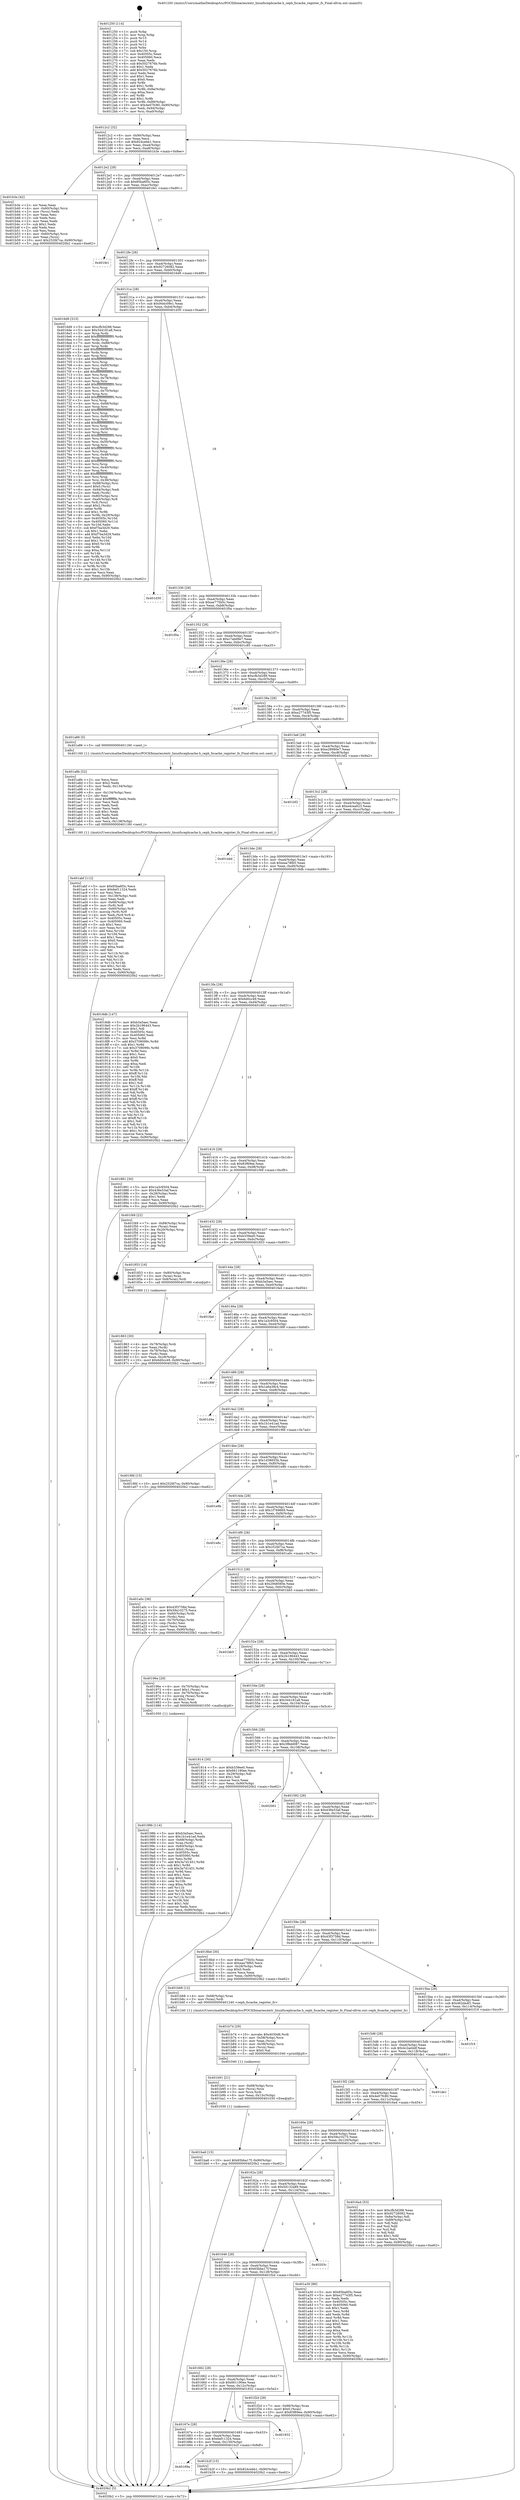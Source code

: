 digraph "0x401250" {
  label = "0x401250 (/mnt/c/Users/mathe/Desktop/tcc/POCII/binaries/extr_linuxfscephcache.h_ceph_fscache_register_fs_Final-ollvm.out::main(0))"
  labelloc = "t"
  node[shape=record]

  Entry [label="",width=0.3,height=0.3,shape=circle,fillcolor=black,style=filled]
  "0x4012c2" [label="{
     0x4012c2 [32]\l
     | [instrs]\l
     &nbsp;&nbsp;0x4012c2 \<+6\>: mov -0x90(%rbp),%eax\l
     &nbsp;&nbsp;0x4012c8 \<+2\>: mov %eax,%ecx\l
     &nbsp;&nbsp;0x4012ca \<+6\>: sub $0x824cebb1,%ecx\l
     &nbsp;&nbsp;0x4012d0 \<+6\>: mov %eax,-0xa4(%rbp)\l
     &nbsp;&nbsp;0x4012d6 \<+6\>: mov %ecx,-0xa8(%rbp)\l
     &nbsp;&nbsp;0x4012dc \<+6\>: je 0000000000401b3e \<main+0x8ee\>\l
  }"]
  "0x401b3e" [label="{
     0x401b3e [42]\l
     | [instrs]\l
     &nbsp;&nbsp;0x401b3e \<+2\>: xor %eax,%eax\l
     &nbsp;&nbsp;0x401b40 \<+4\>: mov -0x60(%rbp),%rcx\l
     &nbsp;&nbsp;0x401b44 \<+2\>: mov (%rcx),%edx\l
     &nbsp;&nbsp;0x401b46 \<+2\>: mov %eax,%esi\l
     &nbsp;&nbsp;0x401b48 \<+2\>: sub %edx,%esi\l
     &nbsp;&nbsp;0x401b4a \<+2\>: mov %eax,%edx\l
     &nbsp;&nbsp;0x401b4c \<+3\>: sub $0x1,%edx\l
     &nbsp;&nbsp;0x401b4f \<+2\>: add %edx,%esi\l
     &nbsp;&nbsp;0x401b51 \<+2\>: sub %esi,%eax\l
     &nbsp;&nbsp;0x401b53 \<+4\>: mov -0x60(%rbp),%rcx\l
     &nbsp;&nbsp;0x401b57 \<+2\>: mov %eax,(%rcx)\l
     &nbsp;&nbsp;0x401b59 \<+10\>: movl $0x252fd7ca,-0x90(%rbp)\l
     &nbsp;&nbsp;0x401b63 \<+5\>: jmp 00000000004020b2 \<main+0xe62\>\l
  }"]
  "0x4012e2" [label="{
     0x4012e2 [28]\l
     | [instrs]\l
     &nbsp;&nbsp;0x4012e2 \<+5\>: jmp 00000000004012e7 \<main+0x97\>\l
     &nbsp;&nbsp;0x4012e7 \<+6\>: mov -0xa4(%rbp),%eax\l
     &nbsp;&nbsp;0x4012ed \<+5\>: sub $0x85ba6f3c,%eax\l
     &nbsp;&nbsp;0x4012f2 \<+6\>: mov %eax,-0xac(%rbp)\l
     &nbsp;&nbsp;0x4012f8 \<+6\>: je 0000000000401fe1 \<main+0xd91\>\l
  }"]
  Exit [label="",width=0.3,height=0.3,shape=circle,fillcolor=black,style=filled,peripheries=2]
  "0x401fe1" [label="{
     0x401fe1\l
  }", style=dashed]
  "0x4012fe" [label="{
     0x4012fe [28]\l
     | [instrs]\l
     &nbsp;&nbsp;0x4012fe \<+5\>: jmp 0000000000401303 \<main+0xb3\>\l
     &nbsp;&nbsp;0x401303 \<+6\>: mov -0xa4(%rbp),%eax\l
     &nbsp;&nbsp;0x401309 \<+5\>: sub $0x92726082,%eax\l
     &nbsp;&nbsp;0x40130e \<+6\>: mov %eax,-0xb0(%rbp)\l
     &nbsp;&nbsp;0x401314 \<+6\>: je 00000000004016d9 \<main+0x489\>\l
  }"]
  "0x401ba6" [label="{
     0x401ba6 [15]\l
     | [instrs]\l
     &nbsp;&nbsp;0x401ba6 \<+10\>: movl $0x65bba17f,-0x90(%rbp)\l
     &nbsp;&nbsp;0x401bb0 \<+5\>: jmp 00000000004020b2 \<main+0xe62\>\l
  }"]
  "0x4016d9" [label="{
     0x4016d9 [315]\l
     | [instrs]\l
     &nbsp;&nbsp;0x4016d9 \<+5\>: mov $0xcfb3d288,%eax\l
     &nbsp;&nbsp;0x4016de \<+5\>: mov $0x344181a8,%ecx\l
     &nbsp;&nbsp;0x4016e3 \<+3\>: mov %rsp,%rdx\l
     &nbsp;&nbsp;0x4016e6 \<+4\>: add $0xfffffffffffffff0,%rdx\l
     &nbsp;&nbsp;0x4016ea \<+3\>: mov %rdx,%rsp\l
     &nbsp;&nbsp;0x4016ed \<+7\>: mov %rdx,-0x88(%rbp)\l
     &nbsp;&nbsp;0x4016f4 \<+3\>: mov %rsp,%rdx\l
     &nbsp;&nbsp;0x4016f7 \<+4\>: add $0xfffffffffffffff0,%rdx\l
     &nbsp;&nbsp;0x4016fb \<+3\>: mov %rdx,%rsp\l
     &nbsp;&nbsp;0x4016fe \<+3\>: mov %rsp,%rsi\l
     &nbsp;&nbsp;0x401701 \<+4\>: add $0xfffffffffffffff0,%rsi\l
     &nbsp;&nbsp;0x401705 \<+3\>: mov %rsi,%rsp\l
     &nbsp;&nbsp;0x401708 \<+4\>: mov %rsi,-0x80(%rbp)\l
     &nbsp;&nbsp;0x40170c \<+3\>: mov %rsp,%rsi\l
     &nbsp;&nbsp;0x40170f \<+4\>: add $0xfffffffffffffff0,%rsi\l
     &nbsp;&nbsp;0x401713 \<+3\>: mov %rsi,%rsp\l
     &nbsp;&nbsp;0x401716 \<+4\>: mov %rsi,-0x78(%rbp)\l
     &nbsp;&nbsp;0x40171a \<+3\>: mov %rsp,%rsi\l
     &nbsp;&nbsp;0x40171d \<+4\>: add $0xfffffffffffffff0,%rsi\l
     &nbsp;&nbsp;0x401721 \<+3\>: mov %rsi,%rsp\l
     &nbsp;&nbsp;0x401724 \<+4\>: mov %rsi,-0x70(%rbp)\l
     &nbsp;&nbsp;0x401728 \<+3\>: mov %rsp,%rsi\l
     &nbsp;&nbsp;0x40172b \<+4\>: add $0xfffffffffffffff0,%rsi\l
     &nbsp;&nbsp;0x40172f \<+3\>: mov %rsi,%rsp\l
     &nbsp;&nbsp;0x401732 \<+4\>: mov %rsi,-0x68(%rbp)\l
     &nbsp;&nbsp;0x401736 \<+3\>: mov %rsp,%rsi\l
     &nbsp;&nbsp;0x401739 \<+4\>: add $0xfffffffffffffff0,%rsi\l
     &nbsp;&nbsp;0x40173d \<+3\>: mov %rsi,%rsp\l
     &nbsp;&nbsp;0x401740 \<+4\>: mov %rsi,-0x60(%rbp)\l
     &nbsp;&nbsp;0x401744 \<+3\>: mov %rsp,%rsi\l
     &nbsp;&nbsp;0x401747 \<+4\>: add $0xfffffffffffffff0,%rsi\l
     &nbsp;&nbsp;0x40174b \<+3\>: mov %rsi,%rsp\l
     &nbsp;&nbsp;0x40174e \<+4\>: mov %rsi,-0x58(%rbp)\l
     &nbsp;&nbsp;0x401752 \<+3\>: mov %rsp,%rsi\l
     &nbsp;&nbsp;0x401755 \<+4\>: add $0xfffffffffffffff0,%rsi\l
     &nbsp;&nbsp;0x401759 \<+3\>: mov %rsi,%rsp\l
     &nbsp;&nbsp;0x40175c \<+4\>: mov %rsi,-0x50(%rbp)\l
     &nbsp;&nbsp;0x401760 \<+3\>: mov %rsp,%rsi\l
     &nbsp;&nbsp;0x401763 \<+4\>: add $0xfffffffffffffff0,%rsi\l
     &nbsp;&nbsp;0x401767 \<+3\>: mov %rsi,%rsp\l
     &nbsp;&nbsp;0x40176a \<+4\>: mov %rsi,-0x48(%rbp)\l
     &nbsp;&nbsp;0x40176e \<+3\>: mov %rsp,%rsi\l
     &nbsp;&nbsp;0x401771 \<+4\>: add $0xfffffffffffffff0,%rsi\l
     &nbsp;&nbsp;0x401775 \<+3\>: mov %rsi,%rsp\l
     &nbsp;&nbsp;0x401778 \<+4\>: mov %rsi,-0x40(%rbp)\l
     &nbsp;&nbsp;0x40177c \<+3\>: mov %rsp,%rsi\l
     &nbsp;&nbsp;0x40177f \<+4\>: add $0xfffffffffffffff0,%rsi\l
     &nbsp;&nbsp;0x401783 \<+3\>: mov %rsi,%rsp\l
     &nbsp;&nbsp;0x401786 \<+4\>: mov %rsi,-0x38(%rbp)\l
     &nbsp;&nbsp;0x40178a \<+7\>: mov -0x88(%rbp),%rsi\l
     &nbsp;&nbsp;0x401791 \<+6\>: movl $0x0,(%rsi)\l
     &nbsp;&nbsp;0x401797 \<+6\>: mov -0x94(%rbp),%edi\l
     &nbsp;&nbsp;0x40179d \<+2\>: mov %edi,(%rdx)\l
     &nbsp;&nbsp;0x40179f \<+4\>: mov -0x80(%rbp),%rsi\l
     &nbsp;&nbsp;0x4017a3 \<+7\>: mov -0xa0(%rbp),%r8\l
     &nbsp;&nbsp;0x4017aa \<+3\>: mov %r8,(%rsi)\l
     &nbsp;&nbsp;0x4017ad \<+3\>: cmpl $0x2,(%rdx)\l
     &nbsp;&nbsp;0x4017b0 \<+4\>: setne %r9b\l
     &nbsp;&nbsp;0x4017b4 \<+4\>: and $0x1,%r9b\l
     &nbsp;&nbsp;0x4017b8 \<+4\>: mov %r9b,-0x29(%rbp)\l
     &nbsp;&nbsp;0x4017bc \<+8\>: mov 0x40505c,%r10d\l
     &nbsp;&nbsp;0x4017c4 \<+8\>: mov 0x405060,%r11d\l
     &nbsp;&nbsp;0x4017cc \<+3\>: mov %r10d,%ebx\l
     &nbsp;&nbsp;0x4017cf \<+6\>: sub $0xf7ba3d29,%ebx\l
     &nbsp;&nbsp;0x4017d5 \<+3\>: sub $0x1,%ebx\l
     &nbsp;&nbsp;0x4017d8 \<+6\>: add $0xf7ba3d29,%ebx\l
     &nbsp;&nbsp;0x4017de \<+4\>: imul %ebx,%r10d\l
     &nbsp;&nbsp;0x4017e2 \<+4\>: and $0x1,%r10d\l
     &nbsp;&nbsp;0x4017e6 \<+4\>: cmp $0x0,%r10d\l
     &nbsp;&nbsp;0x4017ea \<+4\>: sete %r9b\l
     &nbsp;&nbsp;0x4017ee \<+4\>: cmp $0xa,%r11d\l
     &nbsp;&nbsp;0x4017f2 \<+4\>: setl %r14b\l
     &nbsp;&nbsp;0x4017f6 \<+3\>: mov %r9b,%r15b\l
     &nbsp;&nbsp;0x4017f9 \<+3\>: and %r14b,%r15b\l
     &nbsp;&nbsp;0x4017fc \<+3\>: xor %r14b,%r9b\l
     &nbsp;&nbsp;0x4017ff \<+3\>: or %r9b,%r15b\l
     &nbsp;&nbsp;0x401802 \<+4\>: test $0x1,%r15b\l
     &nbsp;&nbsp;0x401806 \<+3\>: cmovne %ecx,%eax\l
     &nbsp;&nbsp;0x401809 \<+6\>: mov %eax,-0x90(%rbp)\l
     &nbsp;&nbsp;0x40180f \<+5\>: jmp 00000000004020b2 \<main+0xe62\>\l
  }"]
  "0x40131a" [label="{
     0x40131a [28]\l
     | [instrs]\l
     &nbsp;&nbsp;0x40131a \<+5\>: jmp 000000000040131f \<main+0xcf\>\l
     &nbsp;&nbsp;0x40131f \<+6\>: mov -0xa4(%rbp),%eax\l
     &nbsp;&nbsp;0x401325 \<+5\>: sub $0x944c09e1,%eax\l
     &nbsp;&nbsp;0x40132a \<+6\>: mov %eax,-0xb4(%rbp)\l
     &nbsp;&nbsp;0x401330 \<+6\>: je 0000000000401d30 \<main+0xae0\>\l
  }"]
  "0x401b91" [label="{
     0x401b91 [21]\l
     | [instrs]\l
     &nbsp;&nbsp;0x401b91 \<+4\>: mov -0x68(%rbp),%rcx\l
     &nbsp;&nbsp;0x401b95 \<+3\>: mov (%rcx),%rcx\l
     &nbsp;&nbsp;0x401b98 \<+3\>: mov %rcx,%rdi\l
     &nbsp;&nbsp;0x401b9b \<+6\>: mov %eax,-0x13c(%rbp)\l
     &nbsp;&nbsp;0x401ba1 \<+5\>: call 0000000000401030 \<free@plt\>\l
     | [calls]\l
     &nbsp;&nbsp;0x401030 \{1\} (unknown)\l
  }"]
  "0x401d30" [label="{
     0x401d30\l
  }", style=dashed]
  "0x401336" [label="{
     0x401336 [28]\l
     | [instrs]\l
     &nbsp;&nbsp;0x401336 \<+5\>: jmp 000000000040133b \<main+0xeb\>\l
     &nbsp;&nbsp;0x40133b \<+6\>: mov -0xa4(%rbp),%eax\l
     &nbsp;&nbsp;0x401341 \<+5\>: sub $0xae775b5c,%eax\l
     &nbsp;&nbsp;0x401346 \<+6\>: mov %eax,-0xb8(%rbp)\l
     &nbsp;&nbsp;0x40134c \<+6\>: je 0000000000401f0a \<main+0xcba\>\l
  }"]
  "0x401b74" [label="{
     0x401b74 [29]\l
     | [instrs]\l
     &nbsp;&nbsp;0x401b74 \<+10\>: movabs $0x4030d6,%rdi\l
     &nbsp;&nbsp;0x401b7e \<+4\>: mov -0x58(%rbp),%rcx\l
     &nbsp;&nbsp;0x401b82 \<+2\>: mov %eax,(%rcx)\l
     &nbsp;&nbsp;0x401b84 \<+4\>: mov -0x58(%rbp),%rcx\l
     &nbsp;&nbsp;0x401b88 \<+2\>: mov (%rcx),%esi\l
     &nbsp;&nbsp;0x401b8a \<+2\>: mov $0x0,%al\l
     &nbsp;&nbsp;0x401b8c \<+5\>: call 0000000000401040 \<printf@plt\>\l
     | [calls]\l
     &nbsp;&nbsp;0x401040 \{1\} (unknown)\l
  }"]
  "0x401f0a" [label="{
     0x401f0a\l
  }", style=dashed]
  "0x401352" [label="{
     0x401352 [28]\l
     | [instrs]\l
     &nbsp;&nbsp;0x401352 \<+5\>: jmp 0000000000401357 \<main+0x107\>\l
     &nbsp;&nbsp;0x401357 \<+6\>: mov -0xa4(%rbp),%eax\l
     &nbsp;&nbsp;0x40135d \<+5\>: sub $0xc7abd9e7,%eax\l
     &nbsp;&nbsp;0x401362 \<+6\>: mov %eax,-0xbc(%rbp)\l
     &nbsp;&nbsp;0x401368 \<+6\>: je 0000000000401c85 \<main+0xa35\>\l
  }"]
  "0x40169a" [label="{
     0x40169a\l
  }", style=dashed]
  "0x401c85" [label="{
     0x401c85\l
  }", style=dashed]
  "0x40136e" [label="{
     0x40136e [28]\l
     | [instrs]\l
     &nbsp;&nbsp;0x40136e \<+5\>: jmp 0000000000401373 \<main+0x123\>\l
     &nbsp;&nbsp;0x401373 \<+6\>: mov -0xa4(%rbp),%eax\l
     &nbsp;&nbsp;0x401379 \<+5\>: sub $0xcfb3d288,%eax\l
     &nbsp;&nbsp;0x40137e \<+6\>: mov %eax,-0xc0(%rbp)\l
     &nbsp;&nbsp;0x401384 \<+6\>: je 0000000000401f5f \<main+0xd0f\>\l
  }"]
  "0x401b2f" [label="{
     0x401b2f [15]\l
     | [instrs]\l
     &nbsp;&nbsp;0x401b2f \<+10\>: movl $0x824cebb1,-0x90(%rbp)\l
     &nbsp;&nbsp;0x401b39 \<+5\>: jmp 00000000004020b2 \<main+0xe62\>\l
  }"]
  "0x401f5f" [label="{
     0x401f5f\l
  }", style=dashed]
  "0x40138a" [label="{
     0x40138a [28]\l
     | [instrs]\l
     &nbsp;&nbsp;0x40138a \<+5\>: jmp 000000000040138f \<main+0x13f\>\l
     &nbsp;&nbsp;0x40138f \<+6\>: mov -0xa4(%rbp),%eax\l
     &nbsp;&nbsp;0x401395 \<+5\>: sub $0xe27743f5,%eax\l
     &nbsp;&nbsp;0x40139a \<+6\>: mov %eax,-0xc4(%rbp)\l
     &nbsp;&nbsp;0x4013a0 \<+6\>: je 0000000000401a86 \<main+0x836\>\l
  }"]
  "0x40167e" [label="{
     0x40167e [28]\l
     | [instrs]\l
     &nbsp;&nbsp;0x40167e \<+5\>: jmp 0000000000401683 \<main+0x433\>\l
     &nbsp;&nbsp;0x401683 \<+6\>: mov -0xa4(%rbp),%eax\l
     &nbsp;&nbsp;0x401689 \<+5\>: sub $0x6ef11324,%eax\l
     &nbsp;&nbsp;0x40168e \<+6\>: mov %eax,-0x130(%rbp)\l
     &nbsp;&nbsp;0x401694 \<+6\>: je 0000000000401b2f \<main+0x8df\>\l
  }"]
  "0x401a86" [label="{
     0x401a86 [5]\l
     | [instrs]\l
     &nbsp;&nbsp;0x401a86 \<+5\>: call 0000000000401160 \<next_i\>\l
     | [calls]\l
     &nbsp;&nbsp;0x401160 \{1\} (/mnt/c/Users/mathe/Desktop/tcc/POCII/binaries/extr_linuxfscephcache.h_ceph_fscache_register_fs_Final-ollvm.out::next_i)\l
  }"]
  "0x4013a6" [label="{
     0x4013a6 [28]\l
     | [instrs]\l
     &nbsp;&nbsp;0x4013a6 \<+5\>: jmp 00000000004013ab \<main+0x15b\>\l
     &nbsp;&nbsp;0x4013ab \<+6\>: mov -0xa4(%rbp),%eax\l
     &nbsp;&nbsp;0x4013b1 \<+5\>: sub $0xe28980e7,%eax\l
     &nbsp;&nbsp;0x4013b6 \<+6\>: mov %eax,-0xc8(%rbp)\l
     &nbsp;&nbsp;0x4013bc \<+6\>: je 0000000000401bf2 \<main+0x9a2\>\l
  }"]
  "0x401832" [label="{
     0x401832\l
  }", style=dashed]
  "0x401bf2" [label="{
     0x401bf2\l
  }", style=dashed]
  "0x4013c2" [label="{
     0x4013c2 [28]\l
     | [instrs]\l
     &nbsp;&nbsp;0x4013c2 \<+5\>: jmp 00000000004013c7 \<main+0x177\>\l
     &nbsp;&nbsp;0x4013c7 \<+6\>: mov -0xa4(%rbp),%eax\l
     &nbsp;&nbsp;0x4013cd \<+5\>: sub $0xe4cea623,%eax\l
     &nbsp;&nbsp;0x4013d2 \<+6\>: mov %eax,-0xcc(%rbp)\l
     &nbsp;&nbsp;0x4013d8 \<+6\>: je 0000000000401ebd \<main+0xc6d\>\l
  }"]
  "0x401662" [label="{
     0x401662 [28]\l
     | [instrs]\l
     &nbsp;&nbsp;0x401662 \<+5\>: jmp 0000000000401667 \<main+0x417\>\l
     &nbsp;&nbsp;0x401667 \<+6\>: mov -0xa4(%rbp),%eax\l
     &nbsp;&nbsp;0x40166d \<+5\>: sub $0x661190ee,%eax\l
     &nbsp;&nbsp;0x401672 \<+6\>: mov %eax,-0x12c(%rbp)\l
     &nbsp;&nbsp;0x401678 \<+6\>: je 0000000000401832 \<main+0x5e2\>\l
  }"]
  "0x401ebd" [label="{
     0x401ebd\l
  }", style=dashed]
  "0x4013de" [label="{
     0x4013de [28]\l
     | [instrs]\l
     &nbsp;&nbsp;0x4013de \<+5\>: jmp 00000000004013e3 \<main+0x193\>\l
     &nbsp;&nbsp;0x4013e3 \<+6\>: mov -0xa4(%rbp),%eax\l
     &nbsp;&nbsp;0x4013e9 \<+5\>: sub $0xeaa78fb5,%eax\l
     &nbsp;&nbsp;0x4013ee \<+6\>: mov %eax,-0xd0(%rbp)\l
     &nbsp;&nbsp;0x4013f4 \<+6\>: je 00000000004018db \<main+0x68b\>\l
  }"]
  "0x401f2d" [label="{
     0x401f2d [28]\l
     | [instrs]\l
     &nbsp;&nbsp;0x401f2d \<+7\>: mov -0x88(%rbp),%rax\l
     &nbsp;&nbsp;0x401f34 \<+6\>: movl $0x0,(%rax)\l
     &nbsp;&nbsp;0x401f3a \<+10\>: movl $0x83f69ee,-0x90(%rbp)\l
     &nbsp;&nbsp;0x401f44 \<+5\>: jmp 00000000004020b2 \<main+0xe62\>\l
  }"]
  "0x4018db" [label="{
     0x4018db [147]\l
     | [instrs]\l
     &nbsp;&nbsp;0x4018db \<+5\>: mov $0xb3a5aec,%eax\l
     &nbsp;&nbsp;0x4018e0 \<+5\>: mov $0x2b196443,%ecx\l
     &nbsp;&nbsp;0x4018e5 \<+2\>: mov $0x1,%dl\l
     &nbsp;&nbsp;0x4018e7 \<+7\>: mov 0x40505c,%esi\l
     &nbsp;&nbsp;0x4018ee \<+7\>: mov 0x405060,%edi\l
     &nbsp;&nbsp;0x4018f5 \<+3\>: mov %esi,%r8d\l
     &nbsp;&nbsp;0x4018f8 \<+7\>: add $0x3708099c,%r8d\l
     &nbsp;&nbsp;0x4018ff \<+4\>: sub $0x1,%r8d\l
     &nbsp;&nbsp;0x401903 \<+7\>: sub $0x3708099c,%r8d\l
     &nbsp;&nbsp;0x40190a \<+4\>: imul %r8d,%esi\l
     &nbsp;&nbsp;0x40190e \<+3\>: and $0x1,%esi\l
     &nbsp;&nbsp;0x401911 \<+3\>: cmp $0x0,%esi\l
     &nbsp;&nbsp;0x401914 \<+4\>: sete %r9b\l
     &nbsp;&nbsp;0x401918 \<+3\>: cmp $0xa,%edi\l
     &nbsp;&nbsp;0x40191b \<+4\>: setl %r10b\l
     &nbsp;&nbsp;0x40191f \<+3\>: mov %r9b,%r11b\l
     &nbsp;&nbsp;0x401922 \<+4\>: xor $0xff,%r11b\l
     &nbsp;&nbsp;0x401926 \<+3\>: mov %r10b,%bl\l
     &nbsp;&nbsp;0x401929 \<+3\>: xor $0xff,%bl\l
     &nbsp;&nbsp;0x40192c \<+3\>: xor $0x1,%dl\l
     &nbsp;&nbsp;0x40192f \<+3\>: mov %r11b,%r14b\l
     &nbsp;&nbsp;0x401932 \<+4\>: and $0xff,%r14b\l
     &nbsp;&nbsp;0x401936 \<+3\>: and %dl,%r9b\l
     &nbsp;&nbsp;0x401939 \<+3\>: mov %bl,%r15b\l
     &nbsp;&nbsp;0x40193c \<+4\>: and $0xff,%r15b\l
     &nbsp;&nbsp;0x401940 \<+3\>: and %dl,%r10b\l
     &nbsp;&nbsp;0x401943 \<+3\>: or %r9b,%r14b\l
     &nbsp;&nbsp;0x401946 \<+3\>: or %r10b,%r15b\l
     &nbsp;&nbsp;0x401949 \<+3\>: xor %r15b,%r14b\l
     &nbsp;&nbsp;0x40194c \<+3\>: or %bl,%r11b\l
     &nbsp;&nbsp;0x40194f \<+4\>: xor $0xff,%r11b\l
     &nbsp;&nbsp;0x401953 \<+3\>: or $0x1,%dl\l
     &nbsp;&nbsp;0x401956 \<+3\>: and %dl,%r11b\l
     &nbsp;&nbsp;0x401959 \<+3\>: or %r11b,%r14b\l
     &nbsp;&nbsp;0x40195c \<+4\>: test $0x1,%r14b\l
     &nbsp;&nbsp;0x401960 \<+3\>: cmovne %ecx,%eax\l
     &nbsp;&nbsp;0x401963 \<+6\>: mov %eax,-0x90(%rbp)\l
     &nbsp;&nbsp;0x401969 \<+5\>: jmp 00000000004020b2 \<main+0xe62\>\l
  }"]
  "0x4013fa" [label="{
     0x4013fa [28]\l
     | [instrs]\l
     &nbsp;&nbsp;0x4013fa \<+5\>: jmp 00000000004013ff \<main+0x1af\>\l
     &nbsp;&nbsp;0x4013ff \<+6\>: mov -0xa4(%rbp),%eax\l
     &nbsp;&nbsp;0x401405 \<+5\>: sub $0x6d0cc49,%eax\l
     &nbsp;&nbsp;0x40140a \<+6\>: mov %eax,-0xd4(%rbp)\l
     &nbsp;&nbsp;0x401410 \<+6\>: je 0000000000401881 \<main+0x631\>\l
  }"]
  "0x401646" [label="{
     0x401646 [28]\l
     | [instrs]\l
     &nbsp;&nbsp;0x401646 \<+5\>: jmp 000000000040164b \<main+0x3fb\>\l
     &nbsp;&nbsp;0x40164b \<+6\>: mov -0xa4(%rbp),%eax\l
     &nbsp;&nbsp;0x401651 \<+5\>: sub $0x65bba17f,%eax\l
     &nbsp;&nbsp;0x401656 \<+6\>: mov %eax,-0x128(%rbp)\l
     &nbsp;&nbsp;0x40165c \<+6\>: je 0000000000401f2d \<main+0xcdd\>\l
  }"]
  "0x401881" [label="{
     0x401881 [30]\l
     | [instrs]\l
     &nbsp;&nbsp;0x401881 \<+5\>: mov $0x1a3c9504,%eax\l
     &nbsp;&nbsp;0x401886 \<+5\>: mov $0x436e53af,%ecx\l
     &nbsp;&nbsp;0x40188b \<+3\>: mov -0x28(%rbp),%edx\l
     &nbsp;&nbsp;0x40188e \<+3\>: cmp $0x1,%edx\l
     &nbsp;&nbsp;0x401891 \<+3\>: cmovl %ecx,%eax\l
     &nbsp;&nbsp;0x401894 \<+6\>: mov %eax,-0x90(%rbp)\l
     &nbsp;&nbsp;0x40189a \<+5\>: jmp 00000000004020b2 \<main+0xe62\>\l
  }"]
  "0x401416" [label="{
     0x401416 [28]\l
     | [instrs]\l
     &nbsp;&nbsp;0x401416 \<+5\>: jmp 000000000040141b \<main+0x1cb\>\l
     &nbsp;&nbsp;0x40141b \<+6\>: mov -0xa4(%rbp),%eax\l
     &nbsp;&nbsp;0x401421 \<+5\>: sub $0x83f69ee,%eax\l
     &nbsp;&nbsp;0x401426 \<+6\>: mov %eax,-0xd8(%rbp)\l
     &nbsp;&nbsp;0x40142c \<+6\>: je 0000000000401f49 \<main+0xcf9\>\l
  }"]
  "0x40203c" [label="{
     0x40203c\l
  }", style=dashed]
  "0x401f49" [label="{
     0x401f49 [22]\l
     | [instrs]\l
     &nbsp;&nbsp;0x401f49 \<+7\>: mov -0x88(%rbp),%rax\l
     &nbsp;&nbsp;0x401f50 \<+2\>: mov (%rax),%eax\l
     &nbsp;&nbsp;0x401f52 \<+4\>: lea -0x20(%rbp),%rsp\l
     &nbsp;&nbsp;0x401f56 \<+1\>: pop %rbx\l
     &nbsp;&nbsp;0x401f57 \<+2\>: pop %r12\l
     &nbsp;&nbsp;0x401f59 \<+2\>: pop %r14\l
     &nbsp;&nbsp;0x401f5b \<+2\>: pop %r15\l
     &nbsp;&nbsp;0x401f5d \<+1\>: pop %rbp\l
     &nbsp;&nbsp;0x401f5e \<+1\>: ret\l
  }"]
  "0x401432" [label="{
     0x401432 [28]\l
     | [instrs]\l
     &nbsp;&nbsp;0x401432 \<+5\>: jmp 0000000000401437 \<main+0x1e7\>\l
     &nbsp;&nbsp;0x401437 \<+6\>: mov -0xa4(%rbp),%eax\l
     &nbsp;&nbsp;0x40143d \<+5\>: sub $0xb339ee0,%eax\l
     &nbsp;&nbsp;0x401442 \<+6\>: mov %eax,-0xdc(%rbp)\l
     &nbsp;&nbsp;0x401448 \<+6\>: je 0000000000401853 \<main+0x603\>\l
  }"]
  "0x401abf" [label="{
     0x401abf [112]\l
     | [instrs]\l
     &nbsp;&nbsp;0x401abf \<+5\>: mov $0x85ba6f3c,%ecx\l
     &nbsp;&nbsp;0x401ac4 \<+5\>: mov $0x6ef11324,%edx\l
     &nbsp;&nbsp;0x401ac9 \<+2\>: xor %esi,%esi\l
     &nbsp;&nbsp;0x401acb \<+6\>: mov -0x138(%rbp),%edi\l
     &nbsp;&nbsp;0x401ad1 \<+3\>: imul %eax,%edi\l
     &nbsp;&nbsp;0x401ad4 \<+4\>: mov -0x68(%rbp),%r8\l
     &nbsp;&nbsp;0x401ad8 \<+3\>: mov (%r8),%r8\l
     &nbsp;&nbsp;0x401adb \<+4\>: mov -0x60(%rbp),%r9\l
     &nbsp;&nbsp;0x401adf \<+3\>: movslq (%r9),%r9\l
     &nbsp;&nbsp;0x401ae2 \<+4\>: mov %edi,(%r8,%r9,4)\l
     &nbsp;&nbsp;0x401ae6 \<+7\>: mov 0x40505c,%eax\l
     &nbsp;&nbsp;0x401aed \<+7\>: mov 0x405060,%edi\l
     &nbsp;&nbsp;0x401af4 \<+3\>: sub $0x1,%esi\l
     &nbsp;&nbsp;0x401af7 \<+3\>: mov %eax,%r10d\l
     &nbsp;&nbsp;0x401afa \<+3\>: add %esi,%r10d\l
     &nbsp;&nbsp;0x401afd \<+4\>: imul %r10d,%eax\l
     &nbsp;&nbsp;0x401b01 \<+3\>: and $0x1,%eax\l
     &nbsp;&nbsp;0x401b04 \<+3\>: cmp $0x0,%eax\l
     &nbsp;&nbsp;0x401b07 \<+4\>: sete %r11b\l
     &nbsp;&nbsp;0x401b0b \<+3\>: cmp $0xa,%edi\l
     &nbsp;&nbsp;0x401b0e \<+3\>: setl %bl\l
     &nbsp;&nbsp;0x401b11 \<+3\>: mov %r11b,%r14b\l
     &nbsp;&nbsp;0x401b14 \<+3\>: and %bl,%r14b\l
     &nbsp;&nbsp;0x401b17 \<+3\>: xor %bl,%r11b\l
     &nbsp;&nbsp;0x401b1a \<+3\>: or %r11b,%r14b\l
     &nbsp;&nbsp;0x401b1d \<+4\>: test $0x1,%r14b\l
     &nbsp;&nbsp;0x401b21 \<+3\>: cmovne %edx,%ecx\l
     &nbsp;&nbsp;0x401b24 \<+6\>: mov %ecx,-0x90(%rbp)\l
     &nbsp;&nbsp;0x401b2a \<+5\>: jmp 00000000004020b2 \<main+0xe62\>\l
  }"]
  "0x401853" [label="{
     0x401853 [16]\l
     | [instrs]\l
     &nbsp;&nbsp;0x401853 \<+4\>: mov -0x80(%rbp),%rax\l
     &nbsp;&nbsp;0x401857 \<+3\>: mov (%rax),%rax\l
     &nbsp;&nbsp;0x40185a \<+4\>: mov 0x8(%rax),%rdi\l
     &nbsp;&nbsp;0x40185e \<+5\>: call 0000000000401060 \<atoi@plt\>\l
     | [calls]\l
     &nbsp;&nbsp;0x401060 \{1\} (unknown)\l
  }"]
  "0x40144e" [label="{
     0x40144e [28]\l
     | [instrs]\l
     &nbsp;&nbsp;0x40144e \<+5\>: jmp 0000000000401453 \<main+0x203\>\l
     &nbsp;&nbsp;0x401453 \<+6\>: mov -0xa4(%rbp),%eax\l
     &nbsp;&nbsp;0x401459 \<+5\>: sub $0xb3a5aec,%eax\l
     &nbsp;&nbsp;0x40145e \<+6\>: mov %eax,-0xe0(%rbp)\l
     &nbsp;&nbsp;0x401464 \<+6\>: je 0000000000401fa4 \<main+0xd54\>\l
  }"]
  "0x401a8b" [label="{
     0x401a8b [52]\l
     | [instrs]\l
     &nbsp;&nbsp;0x401a8b \<+2\>: xor %ecx,%ecx\l
     &nbsp;&nbsp;0x401a8d \<+5\>: mov $0x2,%edx\l
     &nbsp;&nbsp;0x401a92 \<+6\>: mov %edx,-0x134(%rbp)\l
     &nbsp;&nbsp;0x401a98 \<+1\>: cltd\l
     &nbsp;&nbsp;0x401a99 \<+6\>: mov -0x134(%rbp),%esi\l
     &nbsp;&nbsp;0x401a9f \<+2\>: idiv %esi\l
     &nbsp;&nbsp;0x401aa1 \<+6\>: imul $0xfffffffe,%edx,%edx\l
     &nbsp;&nbsp;0x401aa7 \<+2\>: mov %ecx,%edi\l
     &nbsp;&nbsp;0x401aa9 \<+2\>: sub %edx,%edi\l
     &nbsp;&nbsp;0x401aab \<+2\>: mov %ecx,%edx\l
     &nbsp;&nbsp;0x401aad \<+3\>: sub $0x1,%edx\l
     &nbsp;&nbsp;0x401ab0 \<+2\>: add %edx,%edi\l
     &nbsp;&nbsp;0x401ab2 \<+2\>: sub %edi,%ecx\l
     &nbsp;&nbsp;0x401ab4 \<+6\>: mov %ecx,-0x138(%rbp)\l
     &nbsp;&nbsp;0x401aba \<+5\>: call 0000000000401160 \<next_i\>\l
     | [calls]\l
     &nbsp;&nbsp;0x401160 \{1\} (/mnt/c/Users/mathe/Desktop/tcc/POCII/binaries/extr_linuxfscephcache.h_ceph_fscache_register_fs_Final-ollvm.out::next_i)\l
  }"]
  "0x401fa4" [label="{
     0x401fa4\l
  }", style=dashed]
  "0x40146a" [label="{
     0x40146a [28]\l
     | [instrs]\l
     &nbsp;&nbsp;0x40146a \<+5\>: jmp 000000000040146f \<main+0x21f\>\l
     &nbsp;&nbsp;0x40146f \<+6\>: mov -0xa4(%rbp),%eax\l
     &nbsp;&nbsp;0x401475 \<+5\>: sub $0x1a3c9504,%eax\l
     &nbsp;&nbsp;0x40147a \<+6\>: mov %eax,-0xe4(%rbp)\l
     &nbsp;&nbsp;0x401480 \<+6\>: je 000000000040189f \<main+0x64f\>\l
  }"]
  "0x40162a" [label="{
     0x40162a [28]\l
     | [instrs]\l
     &nbsp;&nbsp;0x40162a \<+5\>: jmp 000000000040162f \<main+0x3df\>\l
     &nbsp;&nbsp;0x40162f \<+6\>: mov -0xa4(%rbp),%eax\l
     &nbsp;&nbsp;0x401635 \<+5\>: sub $0x5d132a89,%eax\l
     &nbsp;&nbsp;0x40163a \<+6\>: mov %eax,-0x124(%rbp)\l
     &nbsp;&nbsp;0x401640 \<+6\>: je 000000000040203c \<main+0xdec\>\l
  }"]
  "0x40189f" [label="{
     0x40189f\l
  }", style=dashed]
  "0x401486" [label="{
     0x401486 [28]\l
     | [instrs]\l
     &nbsp;&nbsp;0x401486 \<+5\>: jmp 000000000040148b \<main+0x23b\>\l
     &nbsp;&nbsp;0x40148b \<+6\>: mov -0xa4(%rbp),%eax\l
     &nbsp;&nbsp;0x401491 \<+5\>: sub $0x1a6a38c4,%eax\l
     &nbsp;&nbsp;0x401496 \<+6\>: mov %eax,-0xe8(%rbp)\l
     &nbsp;&nbsp;0x40149c \<+6\>: je 0000000000401d4e \<main+0xafe\>\l
  }"]
  "0x401a30" [label="{
     0x401a30 [86]\l
     | [instrs]\l
     &nbsp;&nbsp;0x401a30 \<+5\>: mov $0x85ba6f3c,%eax\l
     &nbsp;&nbsp;0x401a35 \<+5\>: mov $0xe27743f5,%ecx\l
     &nbsp;&nbsp;0x401a3a \<+2\>: xor %edx,%edx\l
     &nbsp;&nbsp;0x401a3c \<+7\>: mov 0x40505c,%esi\l
     &nbsp;&nbsp;0x401a43 \<+7\>: mov 0x405060,%edi\l
     &nbsp;&nbsp;0x401a4a \<+3\>: sub $0x1,%edx\l
     &nbsp;&nbsp;0x401a4d \<+3\>: mov %esi,%r8d\l
     &nbsp;&nbsp;0x401a50 \<+3\>: add %edx,%r8d\l
     &nbsp;&nbsp;0x401a53 \<+4\>: imul %r8d,%esi\l
     &nbsp;&nbsp;0x401a57 \<+3\>: and $0x1,%esi\l
     &nbsp;&nbsp;0x401a5a \<+3\>: cmp $0x0,%esi\l
     &nbsp;&nbsp;0x401a5d \<+4\>: sete %r9b\l
     &nbsp;&nbsp;0x401a61 \<+3\>: cmp $0xa,%edi\l
     &nbsp;&nbsp;0x401a64 \<+4\>: setl %r10b\l
     &nbsp;&nbsp;0x401a68 \<+3\>: mov %r9b,%r11b\l
     &nbsp;&nbsp;0x401a6b \<+3\>: and %r10b,%r11b\l
     &nbsp;&nbsp;0x401a6e \<+3\>: xor %r10b,%r9b\l
     &nbsp;&nbsp;0x401a71 \<+3\>: or %r9b,%r11b\l
     &nbsp;&nbsp;0x401a74 \<+4\>: test $0x1,%r11b\l
     &nbsp;&nbsp;0x401a78 \<+3\>: cmovne %ecx,%eax\l
     &nbsp;&nbsp;0x401a7b \<+6\>: mov %eax,-0x90(%rbp)\l
     &nbsp;&nbsp;0x401a81 \<+5\>: jmp 00000000004020b2 \<main+0xe62\>\l
  }"]
  "0x401d4e" [label="{
     0x401d4e\l
  }", style=dashed]
  "0x4014a2" [label="{
     0x4014a2 [28]\l
     | [instrs]\l
     &nbsp;&nbsp;0x4014a2 \<+5\>: jmp 00000000004014a7 \<main+0x257\>\l
     &nbsp;&nbsp;0x4014a7 \<+6\>: mov -0xa4(%rbp),%eax\l
     &nbsp;&nbsp;0x4014ad \<+5\>: sub $0x1b1e41ad,%eax\l
     &nbsp;&nbsp;0x4014b2 \<+6\>: mov %eax,-0xec(%rbp)\l
     &nbsp;&nbsp;0x4014b8 \<+6\>: je 00000000004019fd \<main+0x7ad\>\l
  }"]
  "0x40198b" [label="{
     0x40198b [114]\l
     | [instrs]\l
     &nbsp;&nbsp;0x40198b \<+5\>: mov $0xb3a5aec,%ecx\l
     &nbsp;&nbsp;0x401990 \<+5\>: mov $0x1b1e41ad,%edx\l
     &nbsp;&nbsp;0x401995 \<+4\>: mov -0x68(%rbp),%rdi\l
     &nbsp;&nbsp;0x401999 \<+3\>: mov %rax,(%rdi)\l
     &nbsp;&nbsp;0x40199c \<+4\>: mov -0x60(%rbp),%rax\l
     &nbsp;&nbsp;0x4019a0 \<+6\>: movl $0x0,(%rax)\l
     &nbsp;&nbsp;0x4019a6 \<+7\>: mov 0x40505c,%esi\l
     &nbsp;&nbsp;0x4019ad \<+8\>: mov 0x405060,%r8d\l
     &nbsp;&nbsp;0x4019b5 \<+3\>: mov %esi,%r9d\l
     &nbsp;&nbsp;0x4019b8 \<+7\>: add $0x3a7d1451,%r9d\l
     &nbsp;&nbsp;0x4019bf \<+4\>: sub $0x1,%r9d\l
     &nbsp;&nbsp;0x4019c3 \<+7\>: sub $0x3a7d1451,%r9d\l
     &nbsp;&nbsp;0x4019ca \<+4\>: imul %r9d,%esi\l
     &nbsp;&nbsp;0x4019ce \<+3\>: and $0x1,%esi\l
     &nbsp;&nbsp;0x4019d1 \<+3\>: cmp $0x0,%esi\l
     &nbsp;&nbsp;0x4019d4 \<+4\>: sete %r10b\l
     &nbsp;&nbsp;0x4019d8 \<+4\>: cmp $0xa,%r8d\l
     &nbsp;&nbsp;0x4019dc \<+4\>: setl %r11b\l
     &nbsp;&nbsp;0x4019e0 \<+3\>: mov %r10b,%bl\l
     &nbsp;&nbsp;0x4019e3 \<+3\>: and %r11b,%bl\l
     &nbsp;&nbsp;0x4019e6 \<+3\>: xor %r11b,%r10b\l
     &nbsp;&nbsp;0x4019e9 \<+3\>: or %r10b,%bl\l
     &nbsp;&nbsp;0x4019ec \<+3\>: test $0x1,%bl\l
     &nbsp;&nbsp;0x4019ef \<+3\>: cmovne %edx,%ecx\l
     &nbsp;&nbsp;0x4019f2 \<+6\>: mov %ecx,-0x90(%rbp)\l
     &nbsp;&nbsp;0x4019f8 \<+5\>: jmp 00000000004020b2 \<main+0xe62\>\l
  }"]
  "0x4019fd" [label="{
     0x4019fd [15]\l
     | [instrs]\l
     &nbsp;&nbsp;0x4019fd \<+10\>: movl $0x252fd7ca,-0x90(%rbp)\l
     &nbsp;&nbsp;0x401a07 \<+5\>: jmp 00000000004020b2 \<main+0xe62\>\l
  }"]
  "0x4014be" [label="{
     0x4014be [28]\l
     | [instrs]\l
     &nbsp;&nbsp;0x4014be \<+5\>: jmp 00000000004014c3 \<main+0x273\>\l
     &nbsp;&nbsp;0x4014c3 \<+6\>: mov -0xa4(%rbp),%eax\l
     &nbsp;&nbsp;0x4014c9 \<+5\>: sub $0x1d38655b,%eax\l
     &nbsp;&nbsp;0x4014ce \<+6\>: mov %eax,-0xf0(%rbp)\l
     &nbsp;&nbsp;0x4014d4 \<+6\>: je 0000000000401e9b \<main+0xc4b\>\l
  }"]
  "0x401863" [label="{
     0x401863 [30]\l
     | [instrs]\l
     &nbsp;&nbsp;0x401863 \<+4\>: mov -0x78(%rbp),%rdi\l
     &nbsp;&nbsp;0x401867 \<+2\>: mov %eax,(%rdi)\l
     &nbsp;&nbsp;0x401869 \<+4\>: mov -0x78(%rbp),%rdi\l
     &nbsp;&nbsp;0x40186d \<+2\>: mov (%rdi),%eax\l
     &nbsp;&nbsp;0x40186f \<+3\>: mov %eax,-0x28(%rbp)\l
     &nbsp;&nbsp;0x401872 \<+10\>: movl $0x6d0cc49,-0x90(%rbp)\l
     &nbsp;&nbsp;0x40187c \<+5\>: jmp 00000000004020b2 \<main+0xe62\>\l
  }"]
  "0x401e9b" [label="{
     0x401e9b\l
  }", style=dashed]
  "0x4014da" [label="{
     0x4014da [28]\l
     | [instrs]\l
     &nbsp;&nbsp;0x4014da \<+5\>: jmp 00000000004014df \<main+0x28f\>\l
     &nbsp;&nbsp;0x4014df \<+6\>: mov -0xa4(%rbp),%eax\l
     &nbsp;&nbsp;0x4014e5 \<+5\>: sub $0x1f769669,%eax\l
     &nbsp;&nbsp;0x4014ea \<+6\>: mov %eax,-0xf4(%rbp)\l
     &nbsp;&nbsp;0x4014f0 \<+6\>: je 0000000000401e8c \<main+0xc3c\>\l
  }"]
  "0x401250" [label="{
     0x401250 [114]\l
     | [instrs]\l
     &nbsp;&nbsp;0x401250 \<+1\>: push %rbp\l
     &nbsp;&nbsp;0x401251 \<+3\>: mov %rsp,%rbp\l
     &nbsp;&nbsp;0x401254 \<+2\>: push %r15\l
     &nbsp;&nbsp;0x401256 \<+2\>: push %r14\l
     &nbsp;&nbsp;0x401258 \<+2\>: push %r12\l
     &nbsp;&nbsp;0x40125a \<+1\>: push %rbx\l
     &nbsp;&nbsp;0x40125b \<+7\>: sub $0x150,%rsp\l
     &nbsp;&nbsp;0x401262 \<+7\>: mov 0x40505c,%eax\l
     &nbsp;&nbsp;0x401269 \<+7\>: mov 0x405060,%ecx\l
     &nbsp;&nbsp;0x401270 \<+2\>: mov %eax,%edx\l
     &nbsp;&nbsp;0x401272 \<+6\>: sub $0x5027676b,%edx\l
     &nbsp;&nbsp;0x401278 \<+3\>: sub $0x1,%edx\l
     &nbsp;&nbsp;0x40127b \<+6\>: add $0x5027676b,%edx\l
     &nbsp;&nbsp;0x401281 \<+3\>: imul %edx,%eax\l
     &nbsp;&nbsp;0x401284 \<+3\>: and $0x1,%eax\l
     &nbsp;&nbsp;0x401287 \<+3\>: cmp $0x0,%eax\l
     &nbsp;&nbsp;0x40128a \<+4\>: sete %r8b\l
     &nbsp;&nbsp;0x40128e \<+4\>: and $0x1,%r8b\l
     &nbsp;&nbsp;0x401292 \<+7\>: mov %r8b,-0x8a(%rbp)\l
     &nbsp;&nbsp;0x401299 \<+3\>: cmp $0xa,%ecx\l
     &nbsp;&nbsp;0x40129c \<+4\>: setl %r8b\l
     &nbsp;&nbsp;0x4012a0 \<+4\>: and $0x1,%r8b\l
     &nbsp;&nbsp;0x4012a4 \<+7\>: mov %r8b,-0x89(%rbp)\l
     &nbsp;&nbsp;0x4012ab \<+10\>: movl $0x4e07fc80,-0x90(%rbp)\l
     &nbsp;&nbsp;0x4012b5 \<+6\>: mov %edi,-0x94(%rbp)\l
     &nbsp;&nbsp;0x4012bb \<+7\>: mov %rsi,-0xa0(%rbp)\l
  }"]
  "0x401e8c" [label="{
     0x401e8c\l
  }", style=dashed]
  "0x4014f6" [label="{
     0x4014f6 [28]\l
     | [instrs]\l
     &nbsp;&nbsp;0x4014f6 \<+5\>: jmp 00000000004014fb \<main+0x2ab\>\l
     &nbsp;&nbsp;0x4014fb \<+6\>: mov -0xa4(%rbp),%eax\l
     &nbsp;&nbsp;0x401501 \<+5\>: sub $0x252fd7ca,%eax\l
     &nbsp;&nbsp;0x401506 \<+6\>: mov %eax,-0xf8(%rbp)\l
     &nbsp;&nbsp;0x40150c \<+6\>: je 0000000000401a0c \<main+0x7bc\>\l
  }"]
  "0x4020b2" [label="{
     0x4020b2 [5]\l
     | [instrs]\l
     &nbsp;&nbsp;0x4020b2 \<+5\>: jmp 00000000004012c2 \<main+0x72\>\l
  }"]
  "0x401a0c" [label="{
     0x401a0c [36]\l
     | [instrs]\l
     &nbsp;&nbsp;0x401a0c \<+5\>: mov $0x43f3758d,%eax\l
     &nbsp;&nbsp;0x401a11 \<+5\>: mov $0x59a10275,%ecx\l
     &nbsp;&nbsp;0x401a16 \<+4\>: mov -0x60(%rbp),%rdx\l
     &nbsp;&nbsp;0x401a1a \<+2\>: mov (%rdx),%esi\l
     &nbsp;&nbsp;0x401a1c \<+4\>: mov -0x70(%rbp),%rdx\l
     &nbsp;&nbsp;0x401a20 \<+2\>: cmp (%rdx),%esi\l
     &nbsp;&nbsp;0x401a22 \<+3\>: cmovl %ecx,%eax\l
     &nbsp;&nbsp;0x401a25 \<+6\>: mov %eax,-0x90(%rbp)\l
     &nbsp;&nbsp;0x401a2b \<+5\>: jmp 00000000004020b2 \<main+0xe62\>\l
  }"]
  "0x401512" [label="{
     0x401512 [28]\l
     | [instrs]\l
     &nbsp;&nbsp;0x401512 \<+5\>: jmp 0000000000401517 \<main+0x2c7\>\l
     &nbsp;&nbsp;0x401517 \<+6\>: mov -0xa4(%rbp),%eax\l
     &nbsp;&nbsp;0x40151d \<+5\>: sub $0x2948560e,%eax\l
     &nbsp;&nbsp;0x401522 \<+6\>: mov %eax,-0xfc(%rbp)\l
     &nbsp;&nbsp;0x401528 \<+6\>: je 0000000000401bb5 \<main+0x965\>\l
  }"]
  "0x40160e" [label="{
     0x40160e [28]\l
     | [instrs]\l
     &nbsp;&nbsp;0x40160e \<+5\>: jmp 0000000000401613 \<main+0x3c3\>\l
     &nbsp;&nbsp;0x401613 \<+6\>: mov -0xa4(%rbp),%eax\l
     &nbsp;&nbsp;0x401619 \<+5\>: sub $0x59a10275,%eax\l
     &nbsp;&nbsp;0x40161e \<+6\>: mov %eax,-0x120(%rbp)\l
     &nbsp;&nbsp;0x401624 \<+6\>: je 0000000000401a30 \<main+0x7e0\>\l
  }"]
  "0x401bb5" [label="{
     0x401bb5\l
  }", style=dashed]
  "0x40152e" [label="{
     0x40152e [28]\l
     | [instrs]\l
     &nbsp;&nbsp;0x40152e \<+5\>: jmp 0000000000401533 \<main+0x2e3\>\l
     &nbsp;&nbsp;0x401533 \<+6\>: mov -0xa4(%rbp),%eax\l
     &nbsp;&nbsp;0x401539 \<+5\>: sub $0x2b196443,%eax\l
     &nbsp;&nbsp;0x40153e \<+6\>: mov %eax,-0x100(%rbp)\l
     &nbsp;&nbsp;0x401544 \<+6\>: je 000000000040196e \<main+0x71e\>\l
  }"]
  "0x4016a4" [label="{
     0x4016a4 [53]\l
     | [instrs]\l
     &nbsp;&nbsp;0x4016a4 \<+5\>: mov $0xcfb3d288,%eax\l
     &nbsp;&nbsp;0x4016a9 \<+5\>: mov $0x92726082,%ecx\l
     &nbsp;&nbsp;0x4016ae \<+6\>: mov -0x8a(%rbp),%dl\l
     &nbsp;&nbsp;0x4016b4 \<+7\>: mov -0x89(%rbp),%sil\l
     &nbsp;&nbsp;0x4016bb \<+3\>: mov %dl,%dil\l
     &nbsp;&nbsp;0x4016be \<+3\>: and %sil,%dil\l
     &nbsp;&nbsp;0x4016c1 \<+3\>: xor %sil,%dl\l
     &nbsp;&nbsp;0x4016c4 \<+3\>: or %dl,%dil\l
     &nbsp;&nbsp;0x4016c7 \<+4\>: test $0x1,%dil\l
     &nbsp;&nbsp;0x4016cb \<+3\>: cmovne %ecx,%eax\l
     &nbsp;&nbsp;0x4016ce \<+6\>: mov %eax,-0x90(%rbp)\l
     &nbsp;&nbsp;0x4016d4 \<+5\>: jmp 00000000004020b2 \<main+0xe62\>\l
  }"]
  "0x40196e" [label="{
     0x40196e [29]\l
     | [instrs]\l
     &nbsp;&nbsp;0x40196e \<+4\>: mov -0x70(%rbp),%rax\l
     &nbsp;&nbsp;0x401972 \<+6\>: movl $0x1,(%rax)\l
     &nbsp;&nbsp;0x401978 \<+4\>: mov -0x70(%rbp),%rax\l
     &nbsp;&nbsp;0x40197c \<+3\>: movslq (%rax),%rax\l
     &nbsp;&nbsp;0x40197f \<+4\>: shl $0x2,%rax\l
     &nbsp;&nbsp;0x401983 \<+3\>: mov %rax,%rdi\l
     &nbsp;&nbsp;0x401986 \<+5\>: call 0000000000401050 \<malloc@plt\>\l
     | [calls]\l
     &nbsp;&nbsp;0x401050 \{1\} (unknown)\l
  }"]
  "0x40154a" [label="{
     0x40154a [28]\l
     | [instrs]\l
     &nbsp;&nbsp;0x40154a \<+5\>: jmp 000000000040154f \<main+0x2ff\>\l
     &nbsp;&nbsp;0x40154f \<+6\>: mov -0xa4(%rbp),%eax\l
     &nbsp;&nbsp;0x401555 \<+5\>: sub $0x344181a8,%eax\l
     &nbsp;&nbsp;0x40155a \<+6\>: mov %eax,-0x104(%rbp)\l
     &nbsp;&nbsp;0x401560 \<+6\>: je 0000000000401814 \<main+0x5c4\>\l
  }"]
  "0x4015f2" [label="{
     0x4015f2 [28]\l
     | [instrs]\l
     &nbsp;&nbsp;0x4015f2 \<+5\>: jmp 00000000004015f7 \<main+0x3a7\>\l
     &nbsp;&nbsp;0x4015f7 \<+6\>: mov -0xa4(%rbp),%eax\l
     &nbsp;&nbsp;0x4015fd \<+5\>: sub $0x4e07fc80,%eax\l
     &nbsp;&nbsp;0x401602 \<+6\>: mov %eax,-0x11c(%rbp)\l
     &nbsp;&nbsp;0x401608 \<+6\>: je 00000000004016a4 \<main+0x454\>\l
  }"]
  "0x401814" [label="{
     0x401814 [30]\l
     | [instrs]\l
     &nbsp;&nbsp;0x401814 \<+5\>: mov $0xb339ee0,%eax\l
     &nbsp;&nbsp;0x401819 \<+5\>: mov $0x661190ee,%ecx\l
     &nbsp;&nbsp;0x40181e \<+3\>: mov -0x29(%rbp),%dl\l
     &nbsp;&nbsp;0x401821 \<+3\>: test $0x1,%dl\l
     &nbsp;&nbsp;0x401824 \<+3\>: cmovne %ecx,%eax\l
     &nbsp;&nbsp;0x401827 \<+6\>: mov %eax,-0x90(%rbp)\l
     &nbsp;&nbsp;0x40182d \<+5\>: jmp 00000000004020b2 \<main+0xe62\>\l
  }"]
  "0x401566" [label="{
     0x401566 [28]\l
     | [instrs]\l
     &nbsp;&nbsp;0x401566 \<+5\>: jmp 000000000040156b \<main+0x31b\>\l
     &nbsp;&nbsp;0x40156b \<+6\>: mov -0xa4(%rbp),%eax\l
     &nbsp;&nbsp;0x401571 \<+5\>: sub $0x3f8dd087,%eax\l
     &nbsp;&nbsp;0x401576 \<+6\>: mov %eax,-0x108(%rbp)\l
     &nbsp;&nbsp;0x40157c \<+6\>: je 0000000000402061 \<main+0xe11\>\l
  }"]
  "0x401de1" [label="{
     0x401de1\l
  }", style=dashed]
  "0x402061" [label="{
     0x402061\l
  }", style=dashed]
  "0x401582" [label="{
     0x401582 [28]\l
     | [instrs]\l
     &nbsp;&nbsp;0x401582 \<+5\>: jmp 0000000000401587 \<main+0x337\>\l
     &nbsp;&nbsp;0x401587 \<+6\>: mov -0xa4(%rbp),%eax\l
     &nbsp;&nbsp;0x40158d \<+5\>: sub $0x436e53af,%eax\l
     &nbsp;&nbsp;0x401592 \<+6\>: mov %eax,-0x10c(%rbp)\l
     &nbsp;&nbsp;0x401598 \<+6\>: je 00000000004018bd \<main+0x66d\>\l
  }"]
  "0x4015d6" [label="{
     0x4015d6 [28]\l
     | [instrs]\l
     &nbsp;&nbsp;0x4015d6 \<+5\>: jmp 00000000004015db \<main+0x38b\>\l
     &nbsp;&nbsp;0x4015db \<+6\>: mov -0xa4(%rbp),%eax\l
     &nbsp;&nbsp;0x4015e1 \<+5\>: sub $0x4c2ad4df,%eax\l
     &nbsp;&nbsp;0x4015e6 \<+6\>: mov %eax,-0x118(%rbp)\l
     &nbsp;&nbsp;0x4015ec \<+6\>: je 0000000000401de1 \<main+0xb91\>\l
  }"]
  "0x4018bd" [label="{
     0x4018bd [30]\l
     | [instrs]\l
     &nbsp;&nbsp;0x4018bd \<+5\>: mov $0xae775b5c,%eax\l
     &nbsp;&nbsp;0x4018c2 \<+5\>: mov $0xeaa78fb5,%ecx\l
     &nbsp;&nbsp;0x4018c7 \<+3\>: mov -0x28(%rbp),%edx\l
     &nbsp;&nbsp;0x4018ca \<+3\>: cmp $0x0,%edx\l
     &nbsp;&nbsp;0x4018cd \<+3\>: cmove %ecx,%eax\l
     &nbsp;&nbsp;0x4018d0 \<+6\>: mov %eax,-0x90(%rbp)\l
     &nbsp;&nbsp;0x4018d6 \<+5\>: jmp 00000000004020b2 \<main+0xe62\>\l
  }"]
  "0x40159e" [label="{
     0x40159e [28]\l
     | [instrs]\l
     &nbsp;&nbsp;0x40159e \<+5\>: jmp 00000000004015a3 \<main+0x353\>\l
     &nbsp;&nbsp;0x4015a3 \<+6\>: mov -0xa4(%rbp),%eax\l
     &nbsp;&nbsp;0x4015a9 \<+5\>: sub $0x43f3758d,%eax\l
     &nbsp;&nbsp;0x4015ae \<+6\>: mov %eax,-0x110(%rbp)\l
     &nbsp;&nbsp;0x4015b4 \<+6\>: je 0000000000401b68 \<main+0x918\>\l
  }"]
  "0x401f19" [label="{
     0x401f19\l
  }", style=dashed]
  "0x401b68" [label="{
     0x401b68 [12]\l
     | [instrs]\l
     &nbsp;&nbsp;0x401b68 \<+4\>: mov -0x68(%rbp),%rax\l
     &nbsp;&nbsp;0x401b6c \<+3\>: mov (%rax),%rdi\l
     &nbsp;&nbsp;0x401b6f \<+5\>: call 0000000000401240 \<ceph_fscache_register_fs\>\l
     | [calls]\l
     &nbsp;&nbsp;0x401240 \{1\} (/mnt/c/Users/mathe/Desktop/tcc/POCII/binaries/extr_linuxfscephcache.h_ceph_fscache_register_fs_Final-ollvm.out::ceph_fscache_register_fs)\l
  }"]
  "0x4015ba" [label="{
     0x4015ba [28]\l
     | [instrs]\l
     &nbsp;&nbsp;0x4015ba \<+5\>: jmp 00000000004015bf \<main+0x36f\>\l
     &nbsp;&nbsp;0x4015bf \<+6\>: mov -0xa4(%rbp),%eax\l
     &nbsp;&nbsp;0x4015c5 \<+5\>: sub $0x462da4f1,%eax\l
     &nbsp;&nbsp;0x4015ca \<+6\>: mov %eax,-0x114(%rbp)\l
     &nbsp;&nbsp;0x4015d0 \<+6\>: je 0000000000401f19 \<main+0xcc9\>\l
  }"]
  Entry -> "0x401250" [label=" 1"]
  "0x4012c2" -> "0x401b3e" [label=" 1"]
  "0x4012c2" -> "0x4012e2" [label=" 17"]
  "0x401f49" -> Exit [label=" 1"]
  "0x4012e2" -> "0x401fe1" [label=" 0"]
  "0x4012e2" -> "0x4012fe" [label=" 17"]
  "0x401f2d" -> "0x4020b2" [label=" 1"]
  "0x4012fe" -> "0x4016d9" [label=" 1"]
  "0x4012fe" -> "0x40131a" [label=" 16"]
  "0x401ba6" -> "0x4020b2" [label=" 1"]
  "0x40131a" -> "0x401d30" [label=" 0"]
  "0x40131a" -> "0x401336" [label=" 16"]
  "0x401b91" -> "0x401ba6" [label=" 1"]
  "0x401336" -> "0x401f0a" [label=" 0"]
  "0x401336" -> "0x401352" [label=" 16"]
  "0x401b74" -> "0x401b91" [label=" 1"]
  "0x401352" -> "0x401c85" [label=" 0"]
  "0x401352" -> "0x40136e" [label=" 16"]
  "0x401b68" -> "0x401b74" [label=" 1"]
  "0x40136e" -> "0x401f5f" [label=" 0"]
  "0x40136e" -> "0x40138a" [label=" 16"]
  "0x401b3e" -> "0x4020b2" [label=" 1"]
  "0x40138a" -> "0x401a86" [label=" 1"]
  "0x40138a" -> "0x4013a6" [label=" 15"]
  "0x40167e" -> "0x40169a" [label=" 0"]
  "0x4013a6" -> "0x401bf2" [label=" 0"]
  "0x4013a6" -> "0x4013c2" [label=" 15"]
  "0x40167e" -> "0x401b2f" [label=" 1"]
  "0x4013c2" -> "0x401ebd" [label=" 0"]
  "0x4013c2" -> "0x4013de" [label=" 15"]
  "0x401662" -> "0x40167e" [label=" 1"]
  "0x4013de" -> "0x4018db" [label=" 1"]
  "0x4013de" -> "0x4013fa" [label=" 14"]
  "0x401662" -> "0x401832" [label=" 0"]
  "0x4013fa" -> "0x401881" [label=" 1"]
  "0x4013fa" -> "0x401416" [label=" 13"]
  "0x401646" -> "0x401662" [label=" 1"]
  "0x401416" -> "0x401f49" [label=" 1"]
  "0x401416" -> "0x401432" [label=" 12"]
  "0x401646" -> "0x401f2d" [label=" 1"]
  "0x401432" -> "0x401853" [label=" 1"]
  "0x401432" -> "0x40144e" [label=" 11"]
  "0x40162a" -> "0x401646" [label=" 2"]
  "0x40144e" -> "0x401fa4" [label=" 0"]
  "0x40144e" -> "0x40146a" [label=" 11"]
  "0x40162a" -> "0x40203c" [label=" 0"]
  "0x40146a" -> "0x40189f" [label=" 0"]
  "0x40146a" -> "0x401486" [label=" 11"]
  "0x401b2f" -> "0x4020b2" [label=" 1"]
  "0x401486" -> "0x401d4e" [label=" 0"]
  "0x401486" -> "0x4014a2" [label=" 11"]
  "0x401abf" -> "0x4020b2" [label=" 1"]
  "0x4014a2" -> "0x4019fd" [label=" 1"]
  "0x4014a2" -> "0x4014be" [label=" 10"]
  "0x401a86" -> "0x401a8b" [label=" 1"]
  "0x4014be" -> "0x401e9b" [label=" 0"]
  "0x4014be" -> "0x4014da" [label=" 10"]
  "0x401a30" -> "0x4020b2" [label=" 1"]
  "0x4014da" -> "0x401e8c" [label=" 0"]
  "0x4014da" -> "0x4014f6" [label=" 10"]
  "0x40160e" -> "0x401a30" [label=" 1"]
  "0x4014f6" -> "0x401a0c" [label=" 2"]
  "0x4014f6" -> "0x401512" [label=" 8"]
  "0x401a8b" -> "0x401abf" [label=" 1"]
  "0x401512" -> "0x401bb5" [label=" 0"]
  "0x401512" -> "0x40152e" [label=" 8"]
  "0x401a0c" -> "0x4020b2" [label=" 2"]
  "0x40152e" -> "0x40196e" [label=" 1"]
  "0x40152e" -> "0x40154a" [label=" 7"]
  "0x4019fd" -> "0x4020b2" [label=" 1"]
  "0x40154a" -> "0x401814" [label=" 1"]
  "0x40154a" -> "0x401566" [label=" 6"]
  "0x40196e" -> "0x40198b" [label=" 1"]
  "0x401566" -> "0x402061" [label=" 0"]
  "0x401566" -> "0x401582" [label=" 6"]
  "0x4018db" -> "0x4020b2" [label=" 1"]
  "0x401582" -> "0x4018bd" [label=" 1"]
  "0x401582" -> "0x40159e" [label=" 5"]
  "0x401881" -> "0x4020b2" [label=" 1"]
  "0x40159e" -> "0x401b68" [label=" 1"]
  "0x40159e" -> "0x4015ba" [label=" 4"]
  "0x401863" -> "0x4020b2" [label=" 1"]
  "0x4015ba" -> "0x401f19" [label=" 0"]
  "0x4015ba" -> "0x4015d6" [label=" 4"]
  "0x4018bd" -> "0x4020b2" [label=" 1"]
  "0x4015d6" -> "0x401de1" [label=" 0"]
  "0x4015d6" -> "0x4015f2" [label=" 4"]
  "0x40198b" -> "0x4020b2" [label=" 1"]
  "0x4015f2" -> "0x4016a4" [label=" 1"]
  "0x4015f2" -> "0x40160e" [label=" 3"]
  "0x4016a4" -> "0x4020b2" [label=" 1"]
  "0x401250" -> "0x4012c2" [label=" 1"]
  "0x4020b2" -> "0x4012c2" [label=" 17"]
  "0x40160e" -> "0x40162a" [label=" 2"]
  "0x4016d9" -> "0x4020b2" [label=" 1"]
  "0x401814" -> "0x4020b2" [label=" 1"]
  "0x401853" -> "0x401863" [label=" 1"]
}
